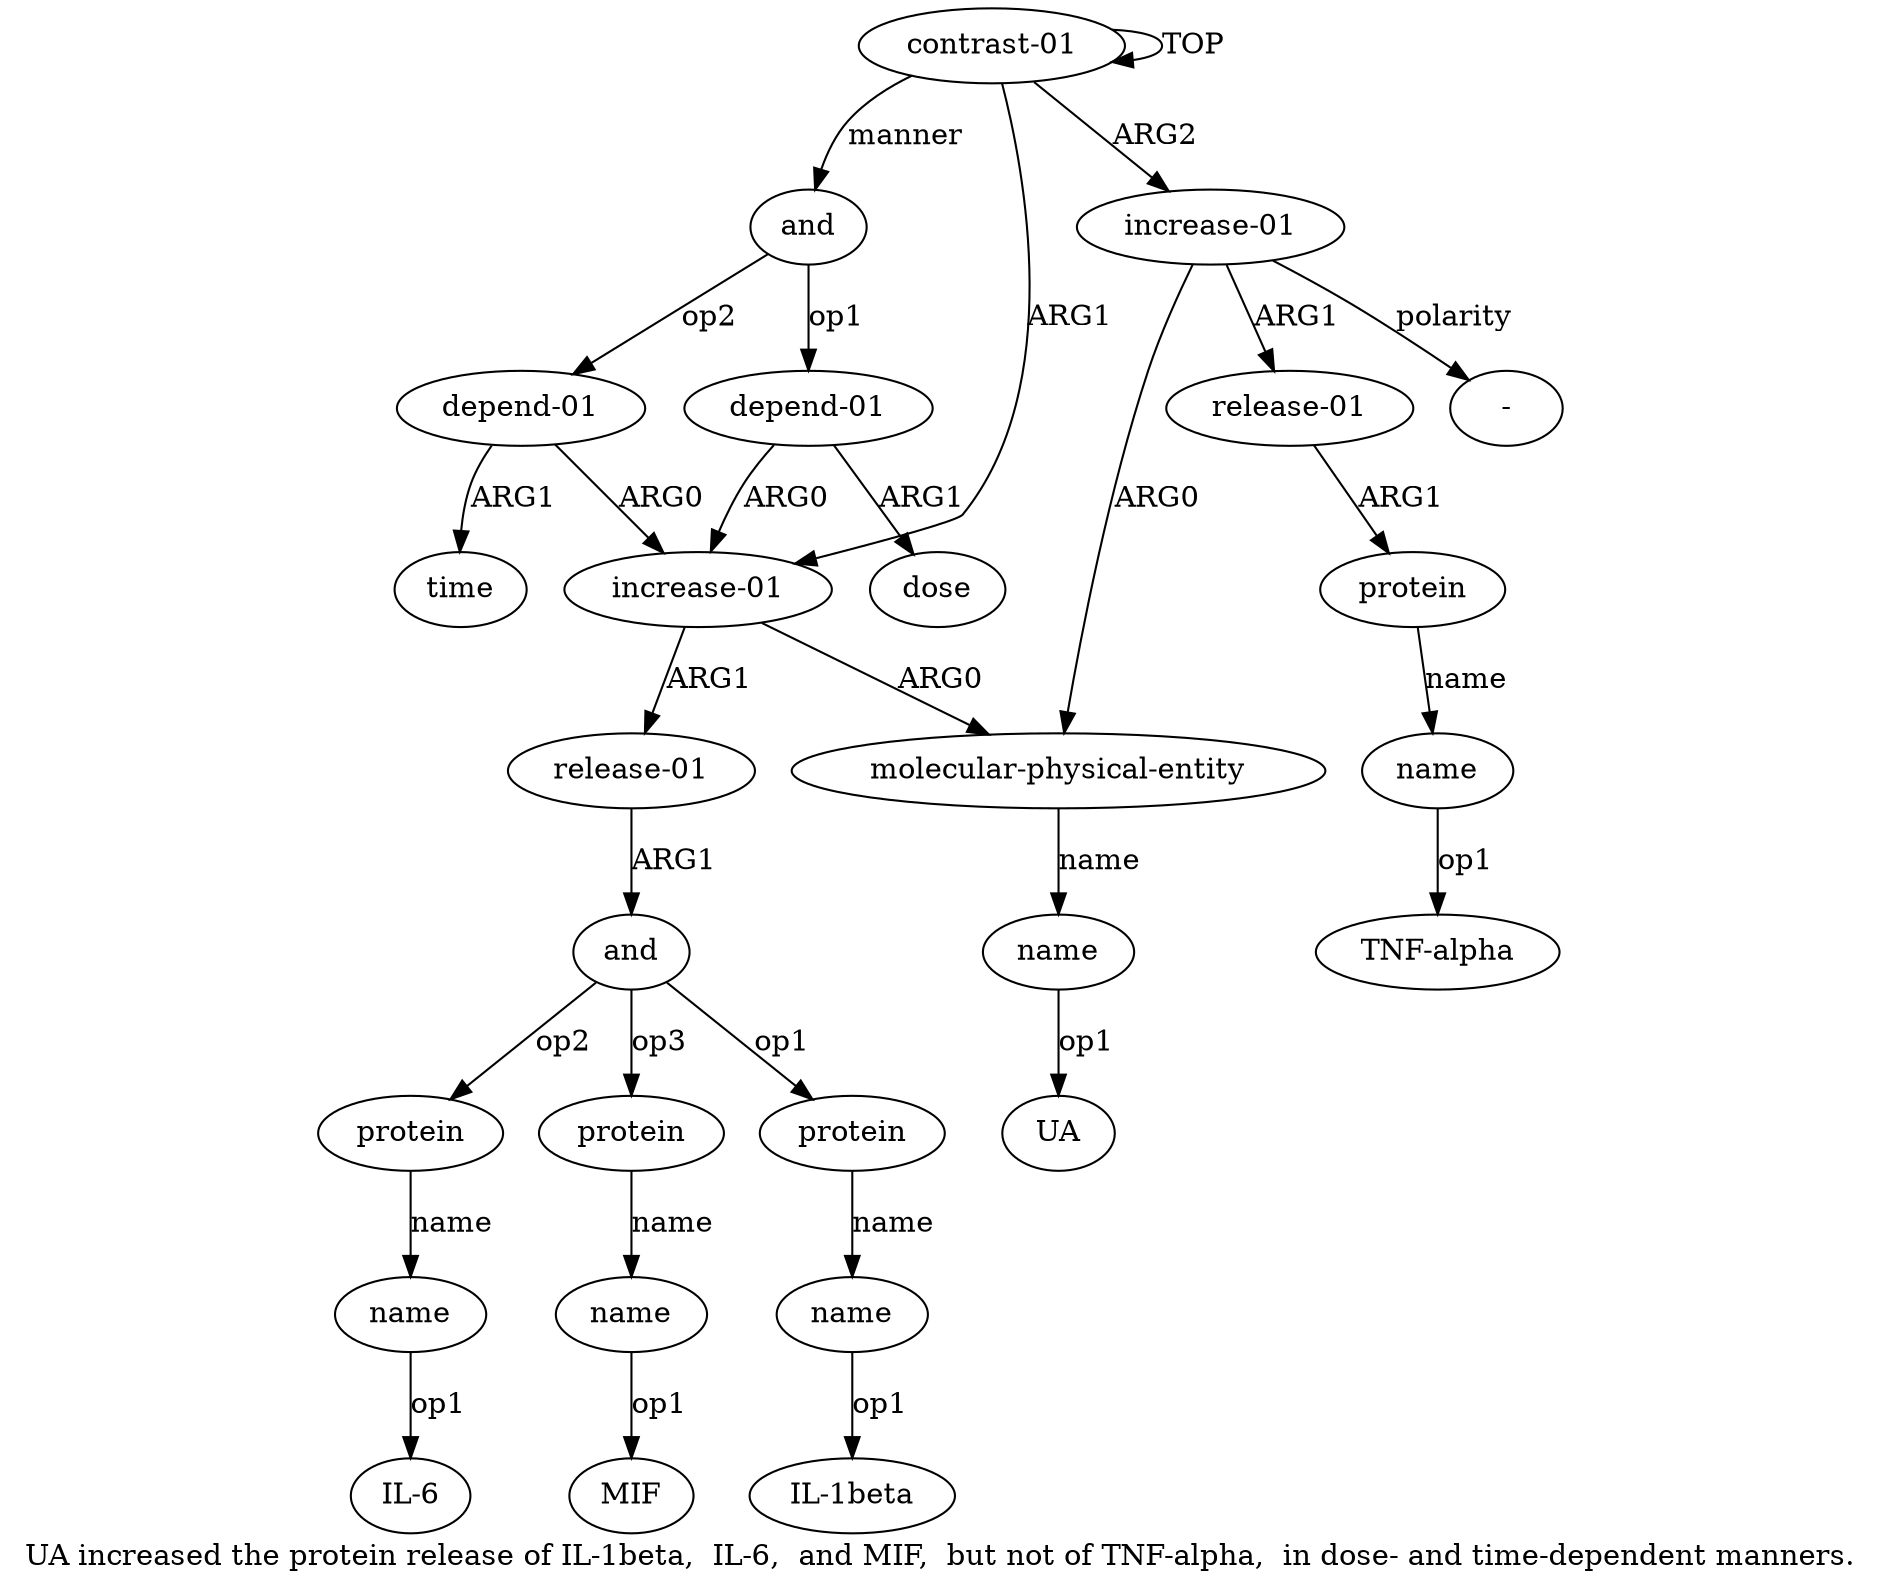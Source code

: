digraph  {
	graph [label="UA increased the protein release of IL-1beta,  IL-6,  and MIF,  but not of TNF-alpha,  in dose- and time-dependent manners."];
	node [label="\N"];
	a20	 [color=black,
		gold_ind=20,
		gold_label=time,
		label=time,
		test_ind=20,
		test_label=time];
	"a9 IL-6"	 [color=black,
		gold_ind=-1,
		gold_label="IL-6",
		label="IL-6",
		test_ind=-1,
		test_label="IL-6"];
	a15	 [color=black,
		gold_ind=15,
		gold_label=name,
		label=name,
		test_ind=15,
		test_label=name];
	"a15 TNF-alpha"	 [color=black,
		gold_ind=-1,
		gold_label="TNF-alpha",
		label="TNF-alpha",
		test_ind=-1,
		test_label="TNF-alpha"];
	a15 -> "a15 TNF-alpha" [key=0,
	color=black,
	gold_label=op1,
	label=op1,
	test_label=op1];
a14 [color=black,
	gold_ind=14,
	gold_label=protein,
	label=protein,
	test_ind=14,
	test_label=protein];
a14 -> a15 [key=0,
color=black,
gold_label=name,
label=name,
test_label=name];
a17 [color=black,
gold_ind=17,
gold_label="depend-01",
label="depend-01",
test_ind=17,
test_label="depend-01"];
a18 [color=black,
gold_ind=18,
gold_label=dose,
label=dose,
test_ind=18,
test_label=dose];
a17 -> a18 [key=0,
color=black,
gold_label=ARG1,
label=ARG1,
test_label=ARG1];
a1 [color=black,
gold_ind=1,
gold_label="increase-01",
label="increase-01",
test_ind=1,
test_label="increase-01"];
a17 -> a1 [key=0,
color=black,
gold_label=ARG0,
label=ARG0,
test_label=ARG0];
a16 [color=black,
gold_ind=16,
gold_label=and,
label=and,
test_ind=16,
test_label=and];
a16 -> a17 [key=0,
color=black,
gold_label=op1,
label=op1,
test_label=op1];
a19 [color=black,
gold_ind=19,
gold_label="depend-01",
label="depend-01",
test_ind=19,
test_label="depend-01"];
a16 -> a19 [key=0,
color=black,
gold_label=op2,
label=op2,
test_label=op2];
a11 [color=black,
gold_ind=11,
gold_label=name,
label=name,
test_ind=11,
test_label=name];
"a11 MIF" [color=black,
gold_ind=-1,
gold_label=MIF,
label=MIF,
test_ind=-1,
test_label=MIF];
a11 -> "a11 MIF" [key=0,
color=black,
gold_label=op1,
label=op1,
test_label=op1];
a10 [color=black,
gold_ind=10,
gold_label=protein,
label=protein,
test_ind=10,
test_label=protein];
a10 -> a11 [key=0,
color=black,
gold_label=name,
label=name,
test_label=name];
a13 [color=black,
gold_ind=13,
gold_label="release-01",
label="release-01",
test_ind=13,
test_label="release-01"];
a13 -> a14 [key=0,
color=black,
gold_label=ARG1,
label=ARG1,
test_label=ARG1];
a12 [color=black,
gold_ind=12,
gold_label="increase-01",
label="increase-01",
test_ind=12,
test_label="increase-01"];
a12 -> a13 [key=0,
color=black,
gold_label=ARG1,
label=ARG1,
test_label=ARG1];
a2 [color=black,
gold_ind=2,
gold_label="molecular-physical-entity",
label="molecular-physical-entity",
test_ind=2,
test_label="molecular-physical-entity"];
a12 -> a2 [key=0,
color=black,
gold_label=ARG0,
label=ARG0,
test_label=ARG0];
"a12 -" [color=black,
gold_ind=-1,
gold_label="-",
label="-",
test_ind=-1,
test_label="-"];
a12 -> "a12 -" [key=0,
color=black,
gold_label=polarity,
label=polarity,
test_label=polarity];
a19 -> a20 [key=0,
color=black,
gold_label=ARG1,
label=ARG1,
test_label=ARG1];
a19 -> a1 [key=0,
color=black,
gold_label=ARG0,
label=ARG0,
test_label=ARG0];
a1 -> a2 [key=0,
color=black,
gold_label=ARG0,
label=ARG0,
test_label=ARG0];
a4 [color=black,
gold_ind=4,
gold_label="release-01",
label="release-01",
test_ind=4,
test_label="release-01"];
a1 -> a4 [key=0,
color=black,
gold_label=ARG1,
label=ARG1,
test_label=ARG1];
a0 [color=black,
gold_ind=0,
gold_label="contrast-01",
label="contrast-01",
test_ind=0,
test_label="contrast-01"];
a0 -> a16 [key=0,
color=black,
gold_label=manner,
label=manner,
test_label=manner];
a0 -> a12 [key=0,
color=black,
gold_label=ARG2,
label=ARG2,
test_label=ARG2];
a0 -> a1 [key=0,
color=black,
gold_label=ARG1,
label=ARG1,
test_label=ARG1];
a0 -> a0 [key=0,
color=black,
gold_label=TOP,
label=TOP,
test_label=TOP];
a3 [color=black,
gold_ind=3,
gold_label=name,
label=name,
test_ind=3,
test_label=name];
"a3 UA" [color=black,
gold_ind=-1,
gold_label=UA,
label=UA,
test_ind=-1,
test_label=UA];
a3 -> "a3 UA" [key=0,
color=black,
gold_label=op1,
label=op1,
test_label=op1];
a2 -> a3 [key=0,
color=black,
gold_label=name,
label=name,
test_label=name];
a5 [color=black,
gold_ind=5,
gold_label=and,
label=and,
test_ind=5,
test_label=and];
a5 -> a10 [key=0,
color=black,
gold_label=op3,
label=op3,
test_label=op3];
a6 [color=black,
gold_ind=6,
gold_label=protein,
label=protein,
test_ind=6,
test_label=protein];
a5 -> a6 [key=0,
color=black,
gold_label=op1,
label=op1,
test_label=op1];
a8 [color=black,
gold_ind=8,
gold_label=protein,
label=protein,
test_ind=8,
test_label=protein];
a5 -> a8 [key=0,
color=black,
gold_label=op2,
label=op2,
test_label=op2];
a4 -> a5 [key=0,
color=black,
gold_label=ARG1,
label=ARG1,
test_label=ARG1];
a7 [color=black,
gold_ind=7,
gold_label=name,
label=name,
test_ind=7,
test_label=name];
"a7 IL-1beta" [color=black,
gold_ind=-1,
gold_label="IL-1beta",
label="IL-1beta",
test_ind=-1,
test_label="IL-1beta"];
a7 -> "a7 IL-1beta" [key=0,
color=black,
gold_label=op1,
label=op1,
test_label=op1];
a6 -> a7 [key=0,
color=black,
gold_label=name,
label=name,
test_label=name];
a9 [color=black,
gold_ind=9,
gold_label=name,
label=name,
test_ind=9,
test_label=name];
a9 -> "a9 IL-6" [key=0,
color=black,
gold_label=op1,
label=op1,
test_label=op1];
a8 -> a9 [key=0,
color=black,
gold_label=name,
label=name,
test_label=name];
}
